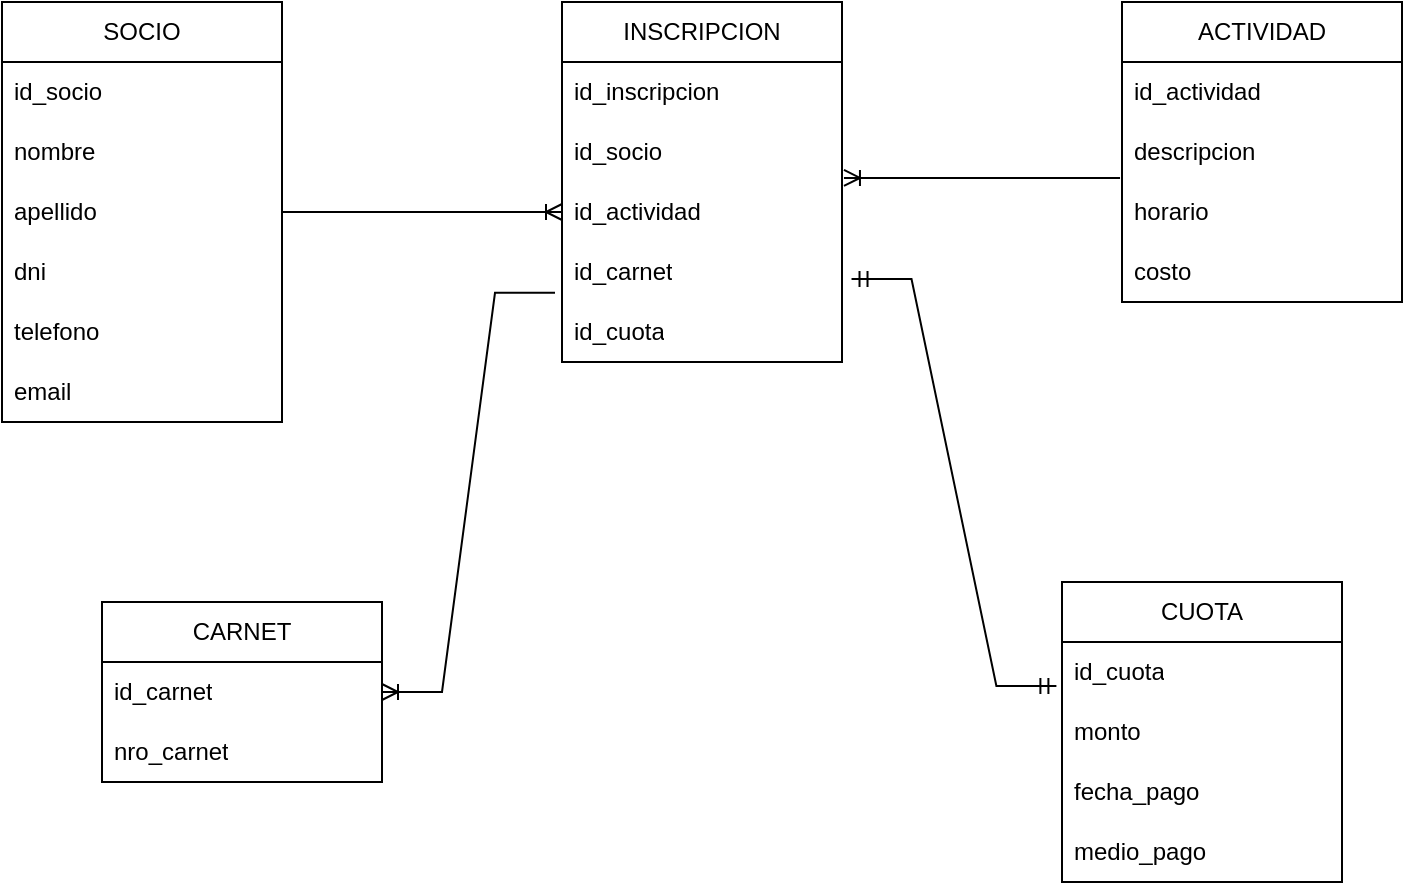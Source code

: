 <mxfile version="21.8.0" type="device">
  <diagram name="Página-1" id="GXO_UTSE5-x6vlOEZsrk">
    <mxGraphModel dx="989" dy="517" grid="1" gridSize="10" guides="1" tooltips="1" connect="1" arrows="1" fold="1" page="1" pageScale="1" pageWidth="827" pageHeight="1169" math="0" shadow="0">
      <root>
        <mxCell id="0" />
        <mxCell id="1" parent="0" />
        <mxCell id="Y6gPYdEVnJ1tq7HTvB0m-2" value="SOCIO" style="swimlane;fontStyle=0;childLayout=stackLayout;horizontal=1;startSize=30;horizontalStack=0;resizeParent=1;resizeParentMax=0;resizeLast=0;collapsible=1;marginBottom=0;whiteSpace=wrap;html=1;" vertex="1" parent="1">
          <mxGeometry x="40" y="70" width="140" height="210" as="geometry" />
        </mxCell>
        <mxCell id="Y6gPYdEVnJ1tq7HTvB0m-3" value="id_socio" style="text;strokeColor=none;fillColor=none;align=left;verticalAlign=middle;spacingLeft=4;spacingRight=4;overflow=hidden;points=[[0,0.5],[1,0.5]];portConstraint=eastwest;rotatable=0;whiteSpace=wrap;html=1;" vertex="1" parent="Y6gPYdEVnJ1tq7HTvB0m-2">
          <mxGeometry y="30" width="140" height="30" as="geometry" />
        </mxCell>
        <mxCell id="Y6gPYdEVnJ1tq7HTvB0m-4" value="nombre" style="text;strokeColor=none;fillColor=none;align=left;verticalAlign=middle;spacingLeft=4;spacingRight=4;overflow=hidden;points=[[0,0.5],[1,0.5]];portConstraint=eastwest;rotatable=0;whiteSpace=wrap;html=1;" vertex="1" parent="Y6gPYdEVnJ1tq7HTvB0m-2">
          <mxGeometry y="60" width="140" height="30" as="geometry" />
        </mxCell>
        <mxCell id="Y6gPYdEVnJ1tq7HTvB0m-5" value="apellido" style="text;strokeColor=none;fillColor=none;align=left;verticalAlign=middle;spacingLeft=4;spacingRight=4;overflow=hidden;points=[[0,0.5],[1,0.5]];portConstraint=eastwest;rotatable=0;whiteSpace=wrap;html=1;" vertex="1" parent="Y6gPYdEVnJ1tq7HTvB0m-2">
          <mxGeometry y="90" width="140" height="30" as="geometry" />
        </mxCell>
        <mxCell id="Y6gPYdEVnJ1tq7HTvB0m-6" value="dni" style="text;strokeColor=none;fillColor=none;align=left;verticalAlign=middle;spacingLeft=4;spacingRight=4;overflow=hidden;points=[[0,0.5],[1,0.5]];portConstraint=eastwest;rotatable=0;whiteSpace=wrap;html=1;" vertex="1" parent="Y6gPYdEVnJ1tq7HTvB0m-2">
          <mxGeometry y="120" width="140" height="30" as="geometry" />
        </mxCell>
        <mxCell id="Y6gPYdEVnJ1tq7HTvB0m-7" value="telefono" style="text;strokeColor=none;fillColor=none;align=left;verticalAlign=middle;spacingLeft=4;spacingRight=4;overflow=hidden;points=[[0,0.5],[1,0.5]];portConstraint=eastwest;rotatable=0;whiteSpace=wrap;html=1;" vertex="1" parent="Y6gPYdEVnJ1tq7HTvB0m-2">
          <mxGeometry y="150" width="140" height="30" as="geometry" />
        </mxCell>
        <mxCell id="Y6gPYdEVnJ1tq7HTvB0m-8" value="email" style="text;strokeColor=none;fillColor=none;align=left;verticalAlign=middle;spacingLeft=4;spacingRight=4;overflow=hidden;points=[[0,0.5],[1,0.5]];portConstraint=eastwest;rotatable=0;whiteSpace=wrap;html=1;" vertex="1" parent="Y6gPYdEVnJ1tq7HTvB0m-2">
          <mxGeometry y="180" width="140" height="30" as="geometry" />
        </mxCell>
        <mxCell id="Y6gPYdEVnJ1tq7HTvB0m-9" value="ACTIVIDAD" style="swimlane;fontStyle=0;childLayout=stackLayout;horizontal=1;startSize=30;horizontalStack=0;resizeParent=1;resizeParentMax=0;resizeLast=0;collapsible=1;marginBottom=0;whiteSpace=wrap;html=1;" vertex="1" parent="1">
          <mxGeometry x="600" y="70" width="140" height="150" as="geometry" />
        </mxCell>
        <mxCell id="Y6gPYdEVnJ1tq7HTvB0m-10" value="id_actividad" style="text;strokeColor=none;fillColor=none;align=left;verticalAlign=middle;spacingLeft=4;spacingRight=4;overflow=hidden;points=[[0,0.5],[1,0.5]];portConstraint=eastwest;rotatable=0;whiteSpace=wrap;html=1;" vertex="1" parent="Y6gPYdEVnJ1tq7HTvB0m-9">
          <mxGeometry y="30" width="140" height="30" as="geometry" />
        </mxCell>
        <mxCell id="Y6gPYdEVnJ1tq7HTvB0m-11" value="descripcion" style="text;strokeColor=none;fillColor=none;align=left;verticalAlign=middle;spacingLeft=4;spacingRight=4;overflow=hidden;points=[[0,0.5],[1,0.5]];portConstraint=eastwest;rotatable=0;whiteSpace=wrap;html=1;" vertex="1" parent="Y6gPYdEVnJ1tq7HTvB0m-9">
          <mxGeometry y="60" width="140" height="30" as="geometry" />
        </mxCell>
        <mxCell id="Y6gPYdEVnJ1tq7HTvB0m-12" value="horario" style="text;strokeColor=none;fillColor=none;align=left;verticalAlign=middle;spacingLeft=4;spacingRight=4;overflow=hidden;points=[[0,0.5],[1,0.5]];portConstraint=eastwest;rotatable=0;whiteSpace=wrap;html=1;" vertex="1" parent="Y6gPYdEVnJ1tq7HTvB0m-9">
          <mxGeometry y="90" width="140" height="30" as="geometry" />
        </mxCell>
        <mxCell id="Y6gPYdEVnJ1tq7HTvB0m-13" value="costo" style="text;strokeColor=none;fillColor=none;align=left;verticalAlign=middle;spacingLeft=4;spacingRight=4;overflow=hidden;points=[[0,0.5],[1,0.5]];portConstraint=eastwest;rotatable=0;whiteSpace=wrap;html=1;" vertex="1" parent="Y6gPYdEVnJ1tq7HTvB0m-9">
          <mxGeometry y="120" width="140" height="30" as="geometry" />
        </mxCell>
        <mxCell id="Y6gPYdEVnJ1tq7HTvB0m-14" value="CARNET" style="swimlane;fontStyle=0;childLayout=stackLayout;horizontal=1;startSize=30;horizontalStack=0;resizeParent=1;resizeParentMax=0;resizeLast=0;collapsible=1;marginBottom=0;whiteSpace=wrap;html=1;" vertex="1" parent="1">
          <mxGeometry x="90" y="370" width="140" height="90" as="geometry" />
        </mxCell>
        <mxCell id="Y6gPYdEVnJ1tq7HTvB0m-15" value="id_carnet" style="text;strokeColor=none;fillColor=none;align=left;verticalAlign=middle;spacingLeft=4;spacingRight=4;overflow=hidden;points=[[0,0.5],[1,0.5]];portConstraint=eastwest;rotatable=0;whiteSpace=wrap;html=1;" vertex="1" parent="Y6gPYdEVnJ1tq7HTvB0m-14">
          <mxGeometry y="30" width="140" height="30" as="geometry" />
        </mxCell>
        <mxCell id="Y6gPYdEVnJ1tq7HTvB0m-16" value="nro_carnet" style="text;strokeColor=none;fillColor=none;align=left;verticalAlign=middle;spacingLeft=4;spacingRight=4;overflow=hidden;points=[[0,0.5],[1,0.5]];portConstraint=eastwest;rotatable=0;whiteSpace=wrap;html=1;" vertex="1" parent="Y6gPYdEVnJ1tq7HTvB0m-14">
          <mxGeometry y="60" width="140" height="30" as="geometry" />
        </mxCell>
        <mxCell id="Y6gPYdEVnJ1tq7HTvB0m-18" value="CUOTA" style="swimlane;fontStyle=0;childLayout=stackLayout;horizontal=1;startSize=30;horizontalStack=0;resizeParent=1;resizeParentMax=0;resizeLast=0;collapsible=1;marginBottom=0;whiteSpace=wrap;html=1;" vertex="1" parent="1">
          <mxGeometry x="570" y="360" width="140" height="150" as="geometry" />
        </mxCell>
        <mxCell id="Y6gPYdEVnJ1tq7HTvB0m-19" value="id_cuota" style="text;strokeColor=none;fillColor=none;align=left;verticalAlign=middle;spacingLeft=4;spacingRight=4;overflow=hidden;points=[[0,0.5],[1,0.5]];portConstraint=eastwest;rotatable=0;whiteSpace=wrap;html=1;" vertex="1" parent="Y6gPYdEVnJ1tq7HTvB0m-18">
          <mxGeometry y="30" width="140" height="30" as="geometry" />
        </mxCell>
        <mxCell id="Y6gPYdEVnJ1tq7HTvB0m-20" value="monto" style="text;strokeColor=none;fillColor=none;align=left;verticalAlign=middle;spacingLeft=4;spacingRight=4;overflow=hidden;points=[[0,0.5],[1,0.5]];portConstraint=eastwest;rotatable=0;whiteSpace=wrap;html=1;" vertex="1" parent="Y6gPYdEVnJ1tq7HTvB0m-18">
          <mxGeometry y="60" width="140" height="30" as="geometry" />
        </mxCell>
        <mxCell id="Y6gPYdEVnJ1tq7HTvB0m-21" value="fecha_pago" style="text;strokeColor=none;fillColor=none;align=left;verticalAlign=middle;spacingLeft=4;spacingRight=4;overflow=hidden;points=[[0,0.5],[1,0.5]];portConstraint=eastwest;rotatable=0;whiteSpace=wrap;html=1;" vertex="1" parent="Y6gPYdEVnJ1tq7HTvB0m-18">
          <mxGeometry y="90" width="140" height="30" as="geometry" />
        </mxCell>
        <mxCell id="Y6gPYdEVnJ1tq7HTvB0m-22" value="medio_pago" style="text;strokeColor=none;fillColor=none;align=left;verticalAlign=middle;spacingLeft=4;spacingRight=4;overflow=hidden;points=[[0,0.5],[1,0.5]];portConstraint=eastwest;rotatable=0;whiteSpace=wrap;html=1;" vertex="1" parent="Y6gPYdEVnJ1tq7HTvB0m-18">
          <mxGeometry y="120" width="140" height="30" as="geometry" />
        </mxCell>
        <mxCell id="Y6gPYdEVnJ1tq7HTvB0m-23" value="INSCRIPCION" style="swimlane;fontStyle=0;childLayout=stackLayout;horizontal=1;startSize=30;horizontalStack=0;resizeParent=1;resizeParentMax=0;resizeLast=0;collapsible=1;marginBottom=0;whiteSpace=wrap;html=1;" vertex="1" parent="1">
          <mxGeometry x="320" y="70" width="140" height="180" as="geometry" />
        </mxCell>
        <mxCell id="Y6gPYdEVnJ1tq7HTvB0m-24" value="id_inscripcion" style="text;strokeColor=none;fillColor=none;align=left;verticalAlign=middle;spacingLeft=4;spacingRight=4;overflow=hidden;points=[[0,0.5],[1,0.5]];portConstraint=eastwest;rotatable=0;whiteSpace=wrap;html=1;" vertex="1" parent="Y6gPYdEVnJ1tq7HTvB0m-23">
          <mxGeometry y="30" width="140" height="30" as="geometry" />
        </mxCell>
        <mxCell id="Y6gPYdEVnJ1tq7HTvB0m-25" value="id_socio" style="text;strokeColor=none;fillColor=none;align=left;verticalAlign=middle;spacingLeft=4;spacingRight=4;overflow=hidden;points=[[0,0.5],[1,0.5]];portConstraint=eastwest;rotatable=0;whiteSpace=wrap;html=1;" vertex="1" parent="Y6gPYdEVnJ1tq7HTvB0m-23">
          <mxGeometry y="60" width="140" height="30" as="geometry" />
        </mxCell>
        <mxCell id="Y6gPYdEVnJ1tq7HTvB0m-26" value="id_actividad" style="text;strokeColor=none;fillColor=none;align=left;verticalAlign=middle;spacingLeft=4;spacingRight=4;overflow=hidden;points=[[0,0.5],[1,0.5]];portConstraint=eastwest;rotatable=0;whiteSpace=wrap;html=1;" vertex="1" parent="Y6gPYdEVnJ1tq7HTvB0m-23">
          <mxGeometry y="90" width="140" height="30" as="geometry" />
        </mxCell>
        <mxCell id="Y6gPYdEVnJ1tq7HTvB0m-27" value="id_carnet" style="text;strokeColor=none;fillColor=none;align=left;verticalAlign=middle;spacingLeft=4;spacingRight=4;overflow=hidden;points=[[0,0.5],[1,0.5]];portConstraint=eastwest;rotatable=0;whiteSpace=wrap;html=1;" vertex="1" parent="Y6gPYdEVnJ1tq7HTvB0m-23">
          <mxGeometry y="120" width="140" height="30" as="geometry" />
        </mxCell>
        <mxCell id="Y6gPYdEVnJ1tq7HTvB0m-28" value="id_cuota" style="text;strokeColor=none;fillColor=none;align=left;verticalAlign=middle;spacingLeft=4;spacingRight=4;overflow=hidden;points=[[0,0.5],[1,0.5]];portConstraint=eastwest;rotatable=0;whiteSpace=wrap;html=1;" vertex="1" parent="Y6gPYdEVnJ1tq7HTvB0m-23">
          <mxGeometry y="150" width="140" height="30" as="geometry" />
        </mxCell>
        <mxCell id="Y6gPYdEVnJ1tq7HTvB0m-29" value="" style="edgeStyle=entityRelationEdgeStyle;fontSize=12;html=1;endArrow=ERoneToMany;rounded=0;exitX=1;exitY=0.5;exitDx=0;exitDy=0;entryX=0;entryY=0.5;entryDx=0;entryDy=0;" edge="1" parent="1" source="Y6gPYdEVnJ1tq7HTvB0m-5" target="Y6gPYdEVnJ1tq7HTvB0m-26">
          <mxGeometry width="100" height="100" relative="1" as="geometry">
            <mxPoint x="360" y="440" as="sourcePoint" />
            <mxPoint x="460" y="340" as="targetPoint" />
          </mxGeometry>
        </mxCell>
        <mxCell id="Y6gPYdEVnJ1tq7HTvB0m-30" value="" style="edgeStyle=entityRelationEdgeStyle;fontSize=12;html=1;endArrow=ERoneToMany;rounded=0;entryX=1.007;entryY=-0.067;entryDx=0;entryDy=0;entryPerimeter=0;exitX=-0.007;exitY=0.933;exitDx=0;exitDy=0;exitPerimeter=0;" edge="1" parent="1" source="Y6gPYdEVnJ1tq7HTvB0m-11" target="Y6gPYdEVnJ1tq7HTvB0m-26">
          <mxGeometry width="100" height="100" relative="1" as="geometry">
            <mxPoint x="510" y="280" as="sourcePoint" />
            <mxPoint x="460" y="340" as="targetPoint" />
          </mxGeometry>
        </mxCell>
        <mxCell id="Y6gPYdEVnJ1tq7HTvB0m-31" value="" style="edgeStyle=entityRelationEdgeStyle;fontSize=12;html=1;endArrow=ERoneToMany;rounded=0;exitX=-0.025;exitY=-0.153;exitDx=0;exitDy=0;exitPerimeter=0;entryX=1;entryY=0.5;entryDx=0;entryDy=0;" edge="1" parent="1" source="Y6gPYdEVnJ1tq7HTvB0m-28" target="Y6gPYdEVnJ1tq7HTvB0m-15">
          <mxGeometry width="100" height="100" relative="1" as="geometry">
            <mxPoint x="360" y="440" as="sourcePoint" />
            <mxPoint x="270" y="430" as="targetPoint" />
            <Array as="points">
              <mxPoint x="290" y="430" />
              <mxPoint x="290" y="430" />
              <mxPoint x="240" y="430" />
            </Array>
          </mxGeometry>
        </mxCell>
        <mxCell id="Y6gPYdEVnJ1tq7HTvB0m-32" value="" style="edgeStyle=entityRelationEdgeStyle;fontSize=12;html=1;endArrow=ERmandOne;startArrow=ERmandOne;rounded=0;entryX=-0.02;entryY=0.732;entryDx=0;entryDy=0;entryPerimeter=0;exitX=1.034;exitY=0.617;exitDx=0;exitDy=0;exitPerimeter=0;" edge="1" parent="1" source="Y6gPYdEVnJ1tq7HTvB0m-27" target="Y6gPYdEVnJ1tq7HTvB0m-19">
          <mxGeometry width="100" height="100" relative="1" as="geometry">
            <mxPoint x="260" y="380" as="sourcePoint" />
            <mxPoint x="360" y="280" as="targetPoint" />
          </mxGeometry>
        </mxCell>
      </root>
    </mxGraphModel>
  </diagram>
</mxfile>
